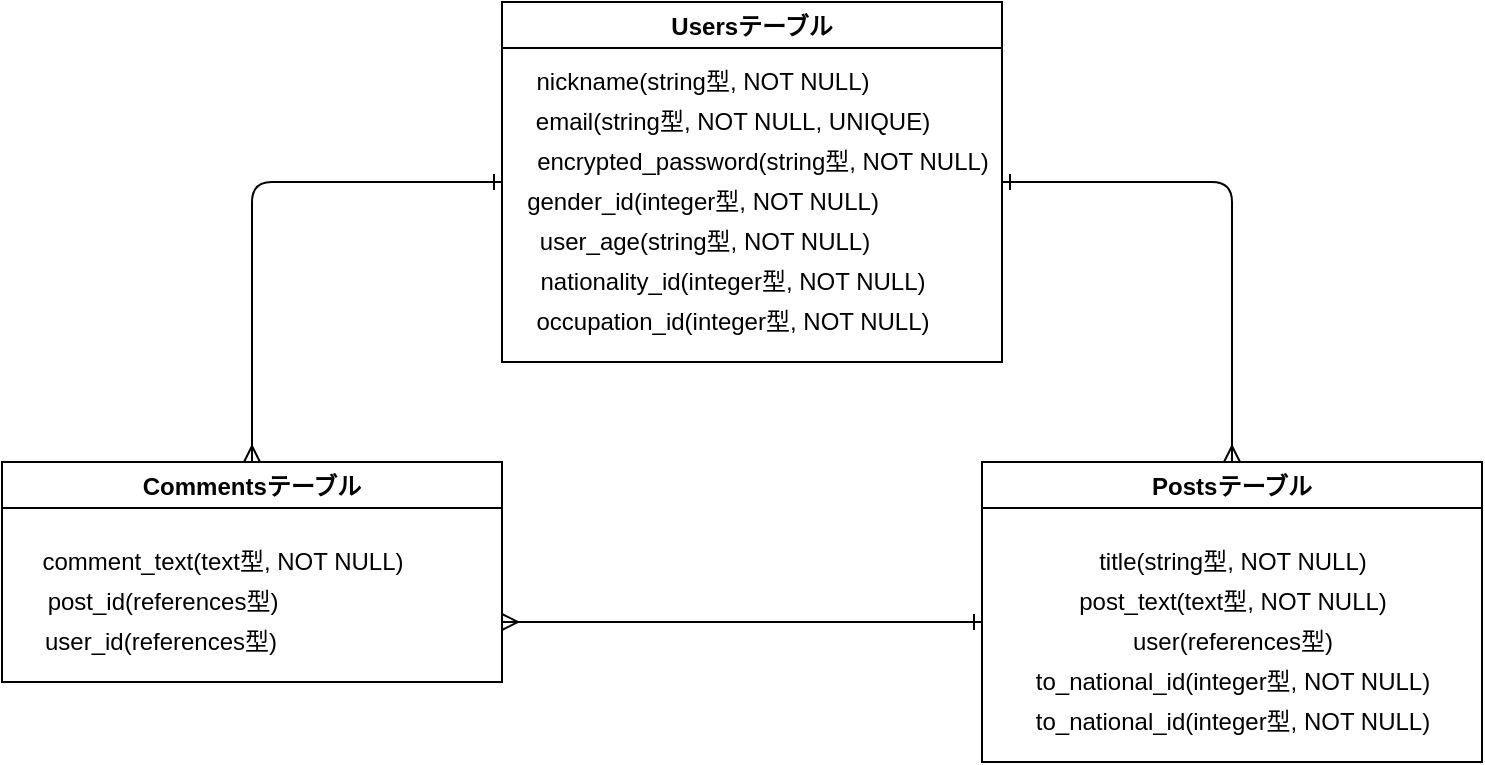 <mxfile>
    <diagram id="UtsbdVYM3buj4zv3ttZR" name="ページ1">
        <mxGraphModel dx="1555" dy="373" grid="1" gridSize="10" guides="1" tooltips="1" connect="1" arrows="1" fold="1" page="1" pageScale="1" pageWidth="827" pageHeight="1169" math="0" shadow="0">
            <root>
                <mxCell id="0"/>
                <mxCell id="1" parent="0"/>
                <mxCell id="4" value="Usersテーブル" style="swimlane;rounded=0;sketch=0;" parent="1" vertex="1">
                    <mxGeometry x="240" y="30" width="250" height="180" as="geometry"/>
                </mxCell>
                <mxCell id="8" value="encrypted_password(string型, NOT NULL)" style="text;html=1;align=center;verticalAlign=middle;resizable=0;points=[];autosize=1;strokeColor=none;" parent="4" vertex="1">
                    <mxGeometry x="10" y="70" width="240" height="20" as="geometry"/>
                </mxCell>
                <mxCell id="9" value="gender_id(integer型, NOT NULL)" style="text;html=1;align=center;verticalAlign=middle;resizable=0;points=[];autosize=1;strokeColor=none;" parent="4" vertex="1">
                    <mxGeometry x="5" y="90" width="190" height="20" as="geometry"/>
                </mxCell>
                <mxCell id="6" value="nickname(string型, NOT NULL)" style="text;html=1;align=center;verticalAlign=middle;resizable=0;points=[];autosize=1;strokeColor=none;" parent="4" vertex="1">
                    <mxGeometry x="10" y="30" width="180" height="20" as="geometry"/>
                </mxCell>
                <mxCell id="7" value="email(string型, NOT NULL, UNIQUE)" style="text;html=1;align=center;verticalAlign=middle;resizable=0;points=[];autosize=1;strokeColor=none;" parent="4" vertex="1">
                    <mxGeometry x="10" y="50" width="210" height="20" as="geometry"/>
                </mxCell>
                <mxCell id="11" value="nationality_id(integer型, NOT NULL)" style="text;html=1;align=center;verticalAlign=middle;resizable=0;points=[];autosize=1;strokeColor=none;" parent="4" vertex="1">
                    <mxGeometry x="10" y="130" width="210" height="20" as="geometry"/>
                </mxCell>
                <mxCell id="82" value="occupation_id(integer型, NOT NULL)" style="text;html=1;align=center;verticalAlign=middle;resizable=0;points=[];autosize=1;strokeColor=none;" parent="4" vertex="1">
                    <mxGeometry x="10" y="150" width="210" height="20" as="geometry"/>
                </mxCell>
                <mxCell id="81" value="user_age(string型, NOT NULL)" style="text;html=1;align=center;verticalAlign=middle;resizable=0;points=[];autosize=1;strokeColor=none;" parent="4" vertex="1">
                    <mxGeometry x="11" y="110" width="180" height="20" as="geometry"/>
                </mxCell>
                <mxCell id="61" style="edgeStyle=orthogonalEdgeStyle;rounded=1;sketch=0;orthogonalLoop=1;jettySize=auto;html=1;startArrow=ERmany;startFill=0;endArrow=ERone;endFill=0;" parent="1" edge="1">
                    <mxGeometry relative="1" as="geometry">
                        <mxPoint x="480" y="340" as="targetPoint"/>
                        <mxPoint x="240" y="340" as="sourcePoint"/>
                    </mxGeometry>
                </mxCell>
                <mxCell id="65" style="edgeStyle=orthogonalEdgeStyle;rounded=1;sketch=0;orthogonalLoop=1;jettySize=auto;html=1;startArrow=ERmany;startFill=0;endArrow=ERone;endFill=0;exitX=0.5;exitY=0;exitDx=0;exitDy=0;" parent="1" source="25" edge="1">
                    <mxGeometry relative="1" as="geometry">
                        <mxPoint x="490" y="120" as="targetPoint"/>
                        <Array as="points">
                            <mxPoint x="605" y="120"/>
                        </Array>
                        <mxPoint x="610" y="240" as="sourcePoint"/>
                    </mxGeometry>
                </mxCell>
                <mxCell id="25" value="Postsテーブル" style="swimlane;rounded=0;sketch=0;" parent="1" vertex="1">
                    <mxGeometry x="480" y="260" width="250" height="150" as="geometry"/>
                </mxCell>
                <mxCell id="90" value="to_national_id(integer型, NOT NULL)" style="text;html=1;align=center;verticalAlign=middle;resizable=0;points=[];autosize=1;strokeColor=none;" parent="25" vertex="1">
                    <mxGeometry x="20" y="100" width="210" height="20" as="geometry"/>
                </mxCell>
                <mxCell id="89" value="user(references型)" style="text;html=1;align=center;verticalAlign=middle;resizable=0;points=[];autosize=1;strokeColor=none;" parent="25" vertex="1">
                    <mxGeometry x="65" y="80" width="120" height="20" as="geometry"/>
                </mxCell>
                <mxCell id="88" value="post_text(text型, NOT NULL)" style="text;html=1;align=center;verticalAlign=middle;resizable=0;points=[];autosize=1;strokeColor=none;" parent="25" vertex="1">
                    <mxGeometry x="40" y="60" width="170" height="20" as="geometry"/>
                </mxCell>
                <mxCell id="87" value="title(string型, NOT NULL)" style="text;html=1;align=center;verticalAlign=middle;resizable=0;points=[];autosize=1;strokeColor=none;" parent="25" vertex="1">
                    <mxGeometry x="50" y="40" width="150" height="20" as="geometry"/>
                </mxCell>
                <mxCell id="67" value="Commentsテーブル" style="swimlane;rounded=0;sketch=0;" parent="1" vertex="1">
                    <mxGeometry x="-10" y="260" width="250" height="110" as="geometry"/>
                </mxCell>
                <mxCell id="69" value="comment_text(text型, NOT NULL)" style="text;html=1;align=center;verticalAlign=middle;resizable=0;points=[];autosize=1;strokeColor=none;" parent="67" vertex="1">
                    <mxGeometry x="10" y="40" width="200" height="20" as="geometry"/>
                </mxCell>
                <mxCell id="72" value="post_id(references型)" style="text;html=1;align=center;verticalAlign=middle;resizable=0;points=[];autosize=1;strokeColor=none;" parent="67" vertex="1">
                    <mxGeometry x="15" y="60" width="130" height="20" as="geometry"/>
                </mxCell>
                <mxCell id="84" value="user_id(references型)" style="text;html=1;align=center;verticalAlign=middle;resizable=0;points=[];autosize=1;strokeColor=none;" parent="67" vertex="1">
                    <mxGeometry x="14" y="80" width="130" height="20" as="geometry"/>
                </mxCell>
                <mxCell id="77" style="edgeStyle=orthogonalEdgeStyle;rounded=1;sketch=0;orthogonalLoop=1;jettySize=auto;html=1;startArrow=ERmany;startFill=0;endArrow=ERone;endFill=0;exitX=0.5;exitY=0;exitDx=0;exitDy=0;" parent="1" source="67" edge="1">
                    <mxGeometry relative="1" as="geometry">
                        <mxPoint x="240" y="120" as="targetPoint"/>
                        <Array as="points">
                            <mxPoint x="115" y="120"/>
                        </Array>
                        <mxPoint x="125" y="200" as="sourcePoint"/>
                    </mxGeometry>
                </mxCell>
                <mxCell id="93" value="to_national_id(integer型, NOT NULL)" style="text;html=1;align=center;verticalAlign=middle;resizable=0;points=[];autosize=1;strokeColor=none;" vertex="1" parent="1">
                    <mxGeometry x="500" y="380" width="210" height="20" as="geometry"/>
                </mxCell>
            </root>
        </mxGraphModel>
    </diagram>
</mxfile>